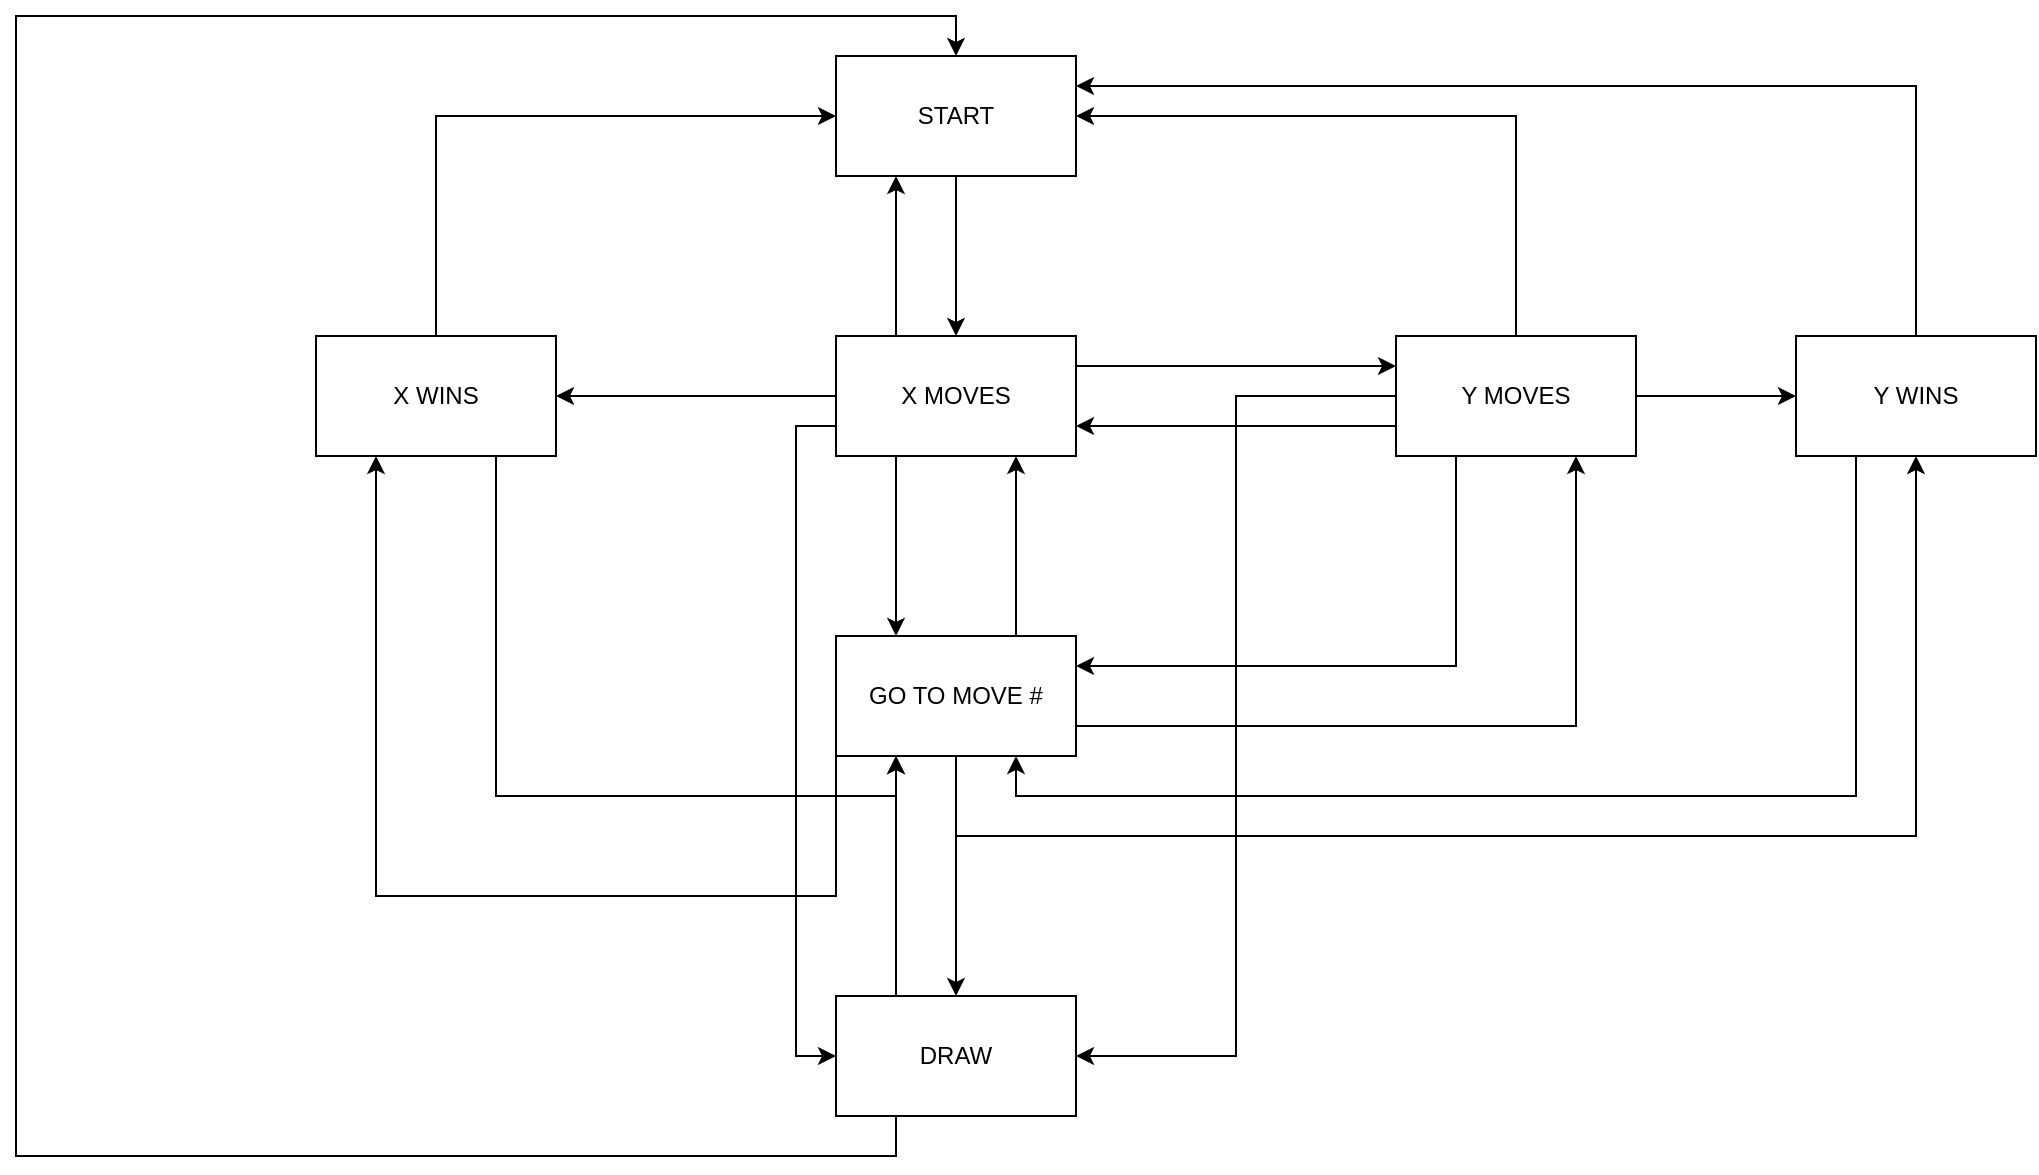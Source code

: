 <mxfile version="24.1.0" type="device">
  <diagram name="Page-1" id="UTk9z3KGayHwuHi3BB7c">
    <mxGraphModel dx="3087" dy="777" grid="1" gridSize="10" guides="1" tooltips="1" connect="1" arrows="1" fold="1" page="1" pageScale="1" pageWidth="850" pageHeight="1100" math="0" shadow="0">
      <root>
        <mxCell id="0" />
        <mxCell id="1" parent="0" />
        <mxCell id="pOTzxFZBRytUuWsHP0g4-7" style="edgeStyle=orthogonalEdgeStyle;rounded=0;orthogonalLoop=1;jettySize=auto;html=1;exitX=0.5;exitY=1;exitDx=0;exitDy=0;" edge="1" parent="1" source="pOTzxFZBRytUuWsHP0g4-3" target="pOTzxFZBRytUuWsHP0g4-4">
          <mxGeometry relative="1" as="geometry" />
        </mxCell>
        <mxCell id="pOTzxFZBRytUuWsHP0g4-3" value="START" style="rounded=0;whiteSpace=wrap;html=1;" vertex="1" parent="1">
          <mxGeometry x="200" y="60" width="120" height="60" as="geometry" />
        </mxCell>
        <mxCell id="pOTzxFZBRytUuWsHP0g4-9" style="edgeStyle=orthogonalEdgeStyle;rounded=0;orthogonalLoop=1;jettySize=auto;html=1;exitX=1;exitY=0.25;exitDx=0;exitDy=0;entryX=0;entryY=0.25;entryDx=0;entryDy=0;" edge="1" parent="1" source="pOTzxFZBRytUuWsHP0g4-4" target="pOTzxFZBRytUuWsHP0g4-8">
          <mxGeometry relative="1" as="geometry" />
        </mxCell>
        <mxCell id="pOTzxFZBRytUuWsHP0g4-12" style="edgeStyle=orthogonalEdgeStyle;rounded=0;orthogonalLoop=1;jettySize=auto;html=1;exitX=0.25;exitY=1;exitDx=0;exitDy=0;entryX=0.25;entryY=0;entryDx=0;entryDy=0;" edge="1" parent="1" source="pOTzxFZBRytUuWsHP0g4-4" target="pOTzxFZBRytUuWsHP0g4-11">
          <mxGeometry relative="1" as="geometry" />
        </mxCell>
        <mxCell id="pOTzxFZBRytUuWsHP0g4-20" style="edgeStyle=orthogonalEdgeStyle;rounded=0;orthogonalLoop=1;jettySize=auto;html=1;exitX=0;exitY=0.5;exitDx=0;exitDy=0;entryX=1;entryY=0.5;entryDx=0;entryDy=0;" edge="1" parent="1" source="pOTzxFZBRytUuWsHP0g4-4" target="pOTzxFZBRytUuWsHP0g4-17">
          <mxGeometry relative="1" as="geometry" />
        </mxCell>
        <mxCell id="pOTzxFZBRytUuWsHP0g4-31" style="edgeStyle=orthogonalEdgeStyle;rounded=0;orthogonalLoop=1;jettySize=auto;html=1;exitX=0;exitY=0.75;exitDx=0;exitDy=0;entryX=0;entryY=0.5;entryDx=0;entryDy=0;" edge="1" parent="1" source="pOTzxFZBRytUuWsHP0g4-4" target="pOTzxFZBRytUuWsHP0g4-30">
          <mxGeometry relative="1" as="geometry" />
        </mxCell>
        <mxCell id="pOTzxFZBRytUuWsHP0g4-35" style="edgeStyle=orthogonalEdgeStyle;rounded=0;orthogonalLoop=1;jettySize=auto;html=1;exitX=0.25;exitY=0;exitDx=0;exitDy=0;entryX=0.25;entryY=1;entryDx=0;entryDy=0;" edge="1" parent="1" source="pOTzxFZBRytUuWsHP0g4-4" target="pOTzxFZBRytUuWsHP0g4-3">
          <mxGeometry relative="1" as="geometry" />
        </mxCell>
        <mxCell id="pOTzxFZBRytUuWsHP0g4-4" value="X MOVES" style="rounded=0;whiteSpace=wrap;html=1;" vertex="1" parent="1">
          <mxGeometry x="200" y="200" width="120" height="60" as="geometry" />
        </mxCell>
        <mxCell id="pOTzxFZBRytUuWsHP0g4-10" style="edgeStyle=orthogonalEdgeStyle;rounded=0;orthogonalLoop=1;jettySize=auto;html=1;exitX=0;exitY=0.75;exitDx=0;exitDy=0;entryX=1;entryY=0.75;entryDx=0;entryDy=0;" edge="1" parent="1" source="pOTzxFZBRytUuWsHP0g4-8" target="pOTzxFZBRytUuWsHP0g4-4">
          <mxGeometry relative="1" as="geometry" />
        </mxCell>
        <mxCell id="pOTzxFZBRytUuWsHP0g4-15" style="edgeStyle=orthogonalEdgeStyle;rounded=0;orthogonalLoop=1;jettySize=auto;html=1;exitX=0.25;exitY=1;exitDx=0;exitDy=0;entryX=1;entryY=0.25;entryDx=0;entryDy=0;" edge="1" parent="1" source="pOTzxFZBRytUuWsHP0g4-8" target="pOTzxFZBRytUuWsHP0g4-11">
          <mxGeometry relative="1" as="geometry" />
        </mxCell>
        <mxCell id="pOTzxFZBRytUuWsHP0g4-22" style="edgeStyle=orthogonalEdgeStyle;rounded=0;orthogonalLoop=1;jettySize=auto;html=1;exitX=1;exitY=0.5;exitDx=0;exitDy=0;entryX=0;entryY=0.5;entryDx=0;entryDy=0;" edge="1" parent="1" source="pOTzxFZBRytUuWsHP0g4-8" target="pOTzxFZBRytUuWsHP0g4-21">
          <mxGeometry relative="1" as="geometry" />
        </mxCell>
        <mxCell id="pOTzxFZBRytUuWsHP0g4-32" style="edgeStyle=orthogonalEdgeStyle;rounded=0;orthogonalLoop=1;jettySize=auto;html=1;exitX=0;exitY=0.5;exitDx=0;exitDy=0;entryX=1;entryY=0.5;entryDx=0;entryDy=0;" edge="1" parent="1" source="pOTzxFZBRytUuWsHP0g4-8" target="pOTzxFZBRytUuWsHP0g4-30">
          <mxGeometry relative="1" as="geometry" />
        </mxCell>
        <mxCell id="pOTzxFZBRytUuWsHP0g4-37" style="edgeStyle=orthogonalEdgeStyle;rounded=0;orthogonalLoop=1;jettySize=auto;html=1;exitX=0.5;exitY=0;exitDx=0;exitDy=0;entryX=1;entryY=0.5;entryDx=0;entryDy=0;" edge="1" parent="1" source="pOTzxFZBRytUuWsHP0g4-8" target="pOTzxFZBRytUuWsHP0g4-3">
          <mxGeometry relative="1" as="geometry" />
        </mxCell>
        <mxCell id="pOTzxFZBRytUuWsHP0g4-8" value="Y MOVES" style="rounded=0;whiteSpace=wrap;html=1;" vertex="1" parent="1">
          <mxGeometry x="480" y="200" width="120" height="60" as="geometry" />
        </mxCell>
        <mxCell id="pOTzxFZBRytUuWsHP0g4-14" style="edgeStyle=orthogonalEdgeStyle;rounded=0;orthogonalLoop=1;jettySize=auto;html=1;exitX=0.75;exitY=0;exitDx=0;exitDy=0;entryX=0.75;entryY=1;entryDx=0;entryDy=0;" edge="1" parent="1" source="pOTzxFZBRytUuWsHP0g4-11" target="pOTzxFZBRytUuWsHP0g4-4">
          <mxGeometry relative="1" as="geometry" />
        </mxCell>
        <mxCell id="pOTzxFZBRytUuWsHP0g4-16" style="edgeStyle=orthogonalEdgeStyle;rounded=0;orthogonalLoop=1;jettySize=auto;html=1;exitX=1;exitY=0.75;exitDx=0;exitDy=0;entryX=0.75;entryY=1;entryDx=0;entryDy=0;" edge="1" parent="1" source="pOTzxFZBRytUuWsHP0g4-11" target="pOTzxFZBRytUuWsHP0g4-8">
          <mxGeometry relative="1" as="geometry" />
        </mxCell>
        <mxCell id="pOTzxFZBRytUuWsHP0g4-27" style="edgeStyle=orthogonalEdgeStyle;rounded=0;orthogonalLoop=1;jettySize=auto;html=1;exitX=0.5;exitY=1;exitDx=0;exitDy=0;entryX=0.5;entryY=1;entryDx=0;entryDy=0;" edge="1" parent="1" source="pOTzxFZBRytUuWsHP0g4-11" target="pOTzxFZBRytUuWsHP0g4-21">
          <mxGeometry relative="1" as="geometry">
            <Array as="points">
              <mxPoint x="260" y="450" />
              <mxPoint x="740" y="450" />
            </Array>
          </mxGeometry>
        </mxCell>
        <mxCell id="pOTzxFZBRytUuWsHP0g4-29" style="edgeStyle=orthogonalEdgeStyle;rounded=0;orthogonalLoop=1;jettySize=auto;html=1;exitX=0;exitY=1;exitDx=0;exitDy=0;entryX=0.25;entryY=1;entryDx=0;entryDy=0;" edge="1" parent="1" source="pOTzxFZBRytUuWsHP0g4-11" target="pOTzxFZBRytUuWsHP0g4-17">
          <mxGeometry relative="1" as="geometry">
            <Array as="points">
              <mxPoint x="200" y="480" />
              <mxPoint x="-30" y="480" />
            </Array>
          </mxGeometry>
        </mxCell>
        <mxCell id="pOTzxFZBRytUuWsHP0g4-34" style="edgeStyle=orthogonalEdgeStyle;rounded=0;orthogonalLoop=1;jettySize=auto;html=1;entryX=0.5;entryY=0;entryDx=0;entryDy=0;" edge="1" parent="1" source="pOTzxFZBRytUuWsHP0g4-11" target="pOTzxFZBRytUuWsHP0g4-30">
          <mxGeometry relative="1" as="geometry" />
        </mxCell>
        <mxCell id="pOTzxFZBRytUuWsHP0g4-11" value="GO TO MOVE #" style="rounded=0;whiteSpace=wrap;html=1;" vertex="1" parent="1">
          <mxGeometry x="200" y="350" width="120" height="60" as="geometry" />
        </mxCell>
        <mxCell id="pOTzxFZBRytUuWsHP0g4-28" style="edgeStyle=orthogonalEdgeStyle;rounded=0;orthogonalLoop=1;jettySize=auto;html=1;exitX=0.75;exitY=1;exitDx=0;exitDy=0;entryX=0.25;entryY=1;entryDx=0;entryDy=0;" edge="1" parent="1" source="pOTzxFZBRytUuWsHP0g4-17" target="pOTzxFZBRytUuWsHP0g4-11">
          <mxGeometry relative="1" as="geometry" />
        </mxCell>
        <mxCell id="pOTzxFZBRytUuWsHP0g4-39" style="edgeStyle=orthogonalEdgeStyle;rounded=0;orthogonalLoop=1;jettySize=auto;html=1;exitX=0.5;exitY=0;exitDx=0;exitDy=0;entryX=0;entryY=0.5;entryDx=0;entryDy=0;" edge="1" parent="1" source="pOTzxFZBRytUuWsHP0g4-17" target="pOTzxFZBRytUuWsHP0g4-3">
          <mxGeometry relative="1" as="geometry" />
        </mxCell>
        <mxCell id="pOTzxFZBRytUuWsHP0g4-17" value="X WINS" style="rounded=0;whiteSpace=wrap;html=1;" vertex="1" parent="1">
          <mxGeometry x="-60" y="200" width="120" height="60" as="geometry" />
        </mxCell>
        <mxCell id="pOTzxFZBRytUuWsHP0g4-23" style="edgeStyle=orthogonalEdgeStyle;rounded=0;orthogonalLoop=1;jettySize=auto;html=1;exitX=0.25;exitY=1;exitDx=0;exitDy=0;entryX=0.75;entryY=1;entryDx=0;entryDy=0;" edge="1" parent="1" source="pOTzxFZBRytUuWsHP0g4-21" target="pOTzxFZBRytUuWsHP0g4-11">
          <mxGeometry relative="1" as="geometry" />
        </mxCell>
        <mxCell id="pOTzxFZBRytUuWsHP0g4-40" style="edgeStyle=orthogonalEdgeStyle;rounded=0;orthogonalLoop=1;jettySize=auto;html=1;exitX=0.5;exitY=0;exitDx=0;exitDy=0;entryX=1;entryY=0.25;entryDx=0;entryDy=0;" edge="1" parent="1" source="pOTzxFZBRytUuWsHP0g4-21" target="pOTzxFZBRytUuWsHP0g4-3">
          <mxGeometry relative="1" as="geometry" />
        </mxCell>
        <mxCell id="pOTzxFZBRytUuWsHP0g4-21" value="Y WINS" style="rounded=0;whiteSpace=wrap;html=1;" vertex="1" parent="1">
          <mxGeometry x="680" y="200" width="120" height="60" as="geometry" />
        </mxCell>
        <mxCell id="pOTzxFZBRytUuWsHP0g4-33" style="edgeStyle=orthogonalEdgeStyle;rounded=0;orthogonalLoop=1;jettySize=auto;html=1;exitX=0.25;exitY=0;exitDx=0;exitDy=0;entryX=0.25;entryY=1;entryDx=0;entryDy=0;" edge="1" parent="1" source="pOTzxFZBRytUuWsHP0g4-30" target="pOTzxFZBRytUuWsHP0g4-11">
          <mxGeometry relative="1" as="geometry" />
        </mxCell>
        <mxCell id="pOTzxFZBRytUuWsHP0g4-41" style="edgeStyle=orthogonalEdgeStyle;rounded=0;orthogonalLoop=1;jettySize=auto;html=1;exitX=0.25;exitY=1;exitDx=0;exitDy=0;entryX=0.5;entryY=0;entryDx=0;entryDy=0;" edge="1" parent="1" source="pOTzxFZBRytUuWsHP0g4-30" target="pOTzxFZBRytUuWsHP0g4-3">
          <mxGeometry relative="1" as="geometry">
            <Array as="points">
              <mxPoint x="230" y="610" />
              <mxPoint x="-210" y="610" />
              <mxPoint x="-210" y="40" />
              <mxPoint x="260" y="40" />
            </Array>
          </mxGeometry>
        </mxCell>
        <mxCell id="pOTzxFZBRytUuWsHP0g4-30" value="DRAW" style="rounded=0;whiteSpace=wrap;html=1;" vertex="1" parent="1">
          <mxGeometry x="200" y="530" width="120" height="60" as="geometry" />
        </mxCell>
      </root>
    </mxGraphModel>
  </diagram>
</mxfile>

